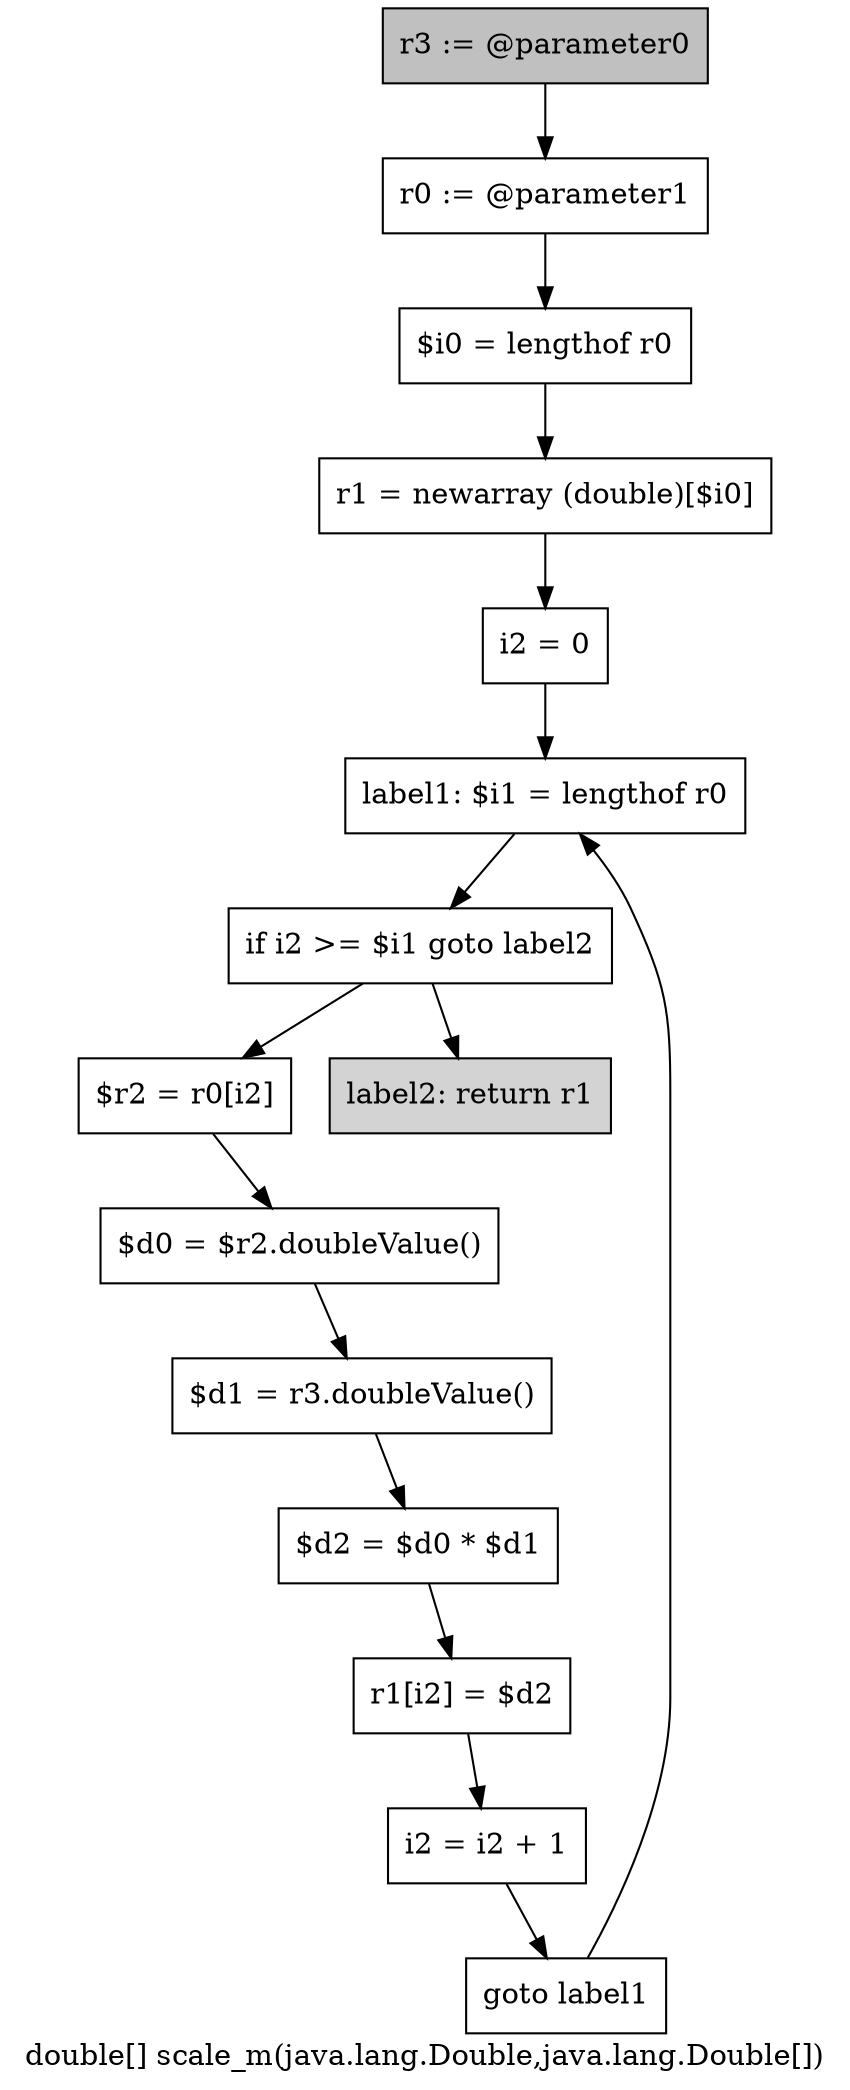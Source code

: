 digraph "double[] scale_m(java.lang.Double,java.lang.Double[])" {
    label="double[] scale_m(java.lang.Double,java.lang.Double[])";
    node [shape=box];
    "0" [style=filled,fillcolor=gray,label="r3 := @parameter0",];
    "1" [label="r0 := @parameter1",];
    "0"->"1";
    "2" [label="$i0 = lengthof r0",];
    "1"->"2";
    "3" [label="r1 = newarray (double)[$i0]",];
    "2"->"3";
    "4" [label="i2 = 0",];
    "3"->"4";
    "5" [label="label1: $i1 = lengthof r0",];
    "4"->"5";
    "6" [label="if i2 >= $i1 goto label2",];
    "5"->"6";
    "7" [label="$r2 = r0[i2]",];
    "6"->"7";
    "14" [style=filled,fillcolor=lightgray,label="label2: return r1",];
    "6"->"14";
    "8" [label="$d0 = $r2.doubleValue()",];
    "7"->"8";
    "9" [label="$d1 = r3.doubleValue()",];
    "8"->"9";
    "10" [label="$d2 = $d0 * $d1",];
    "9"->"10";
    "11" [label="r1[i2] = $d2",];
    "10"->"11";
    "12" [label="i2 = i2 + 1",];
    "11"->"12";
    "13" [label="goto label1",];
    "12"->"13";
    "13"->"5";
}
